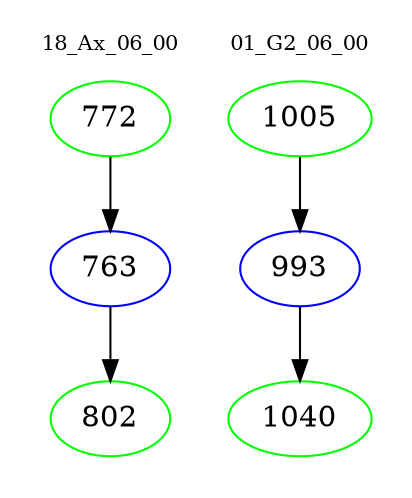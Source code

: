 digraph{
subgraph cluster_0 {
color = white
label = "18_Ax_06_00";
fontsize=10;
T0_772 [label="772", color="green"]
T0_772 -> T0_763 [color="black"]
T0_763 [label="763", color="blue"]
T0_763 -> T0_802 [color="black"]
T0_802 [label="802", color="green"]
}
subgraph cluster_1 {
color = white
label = "01_G2_06_00";
fontsize=10;
T1_1005 [label="1005", color="green"]
T1_1005 -> T1_993 [color="black"]
T1_993 [label="993", color="blue"]
T1_993 -> T1_1040 [color="black"]
T1_1040 [label="1040", color="green"]
}
}
